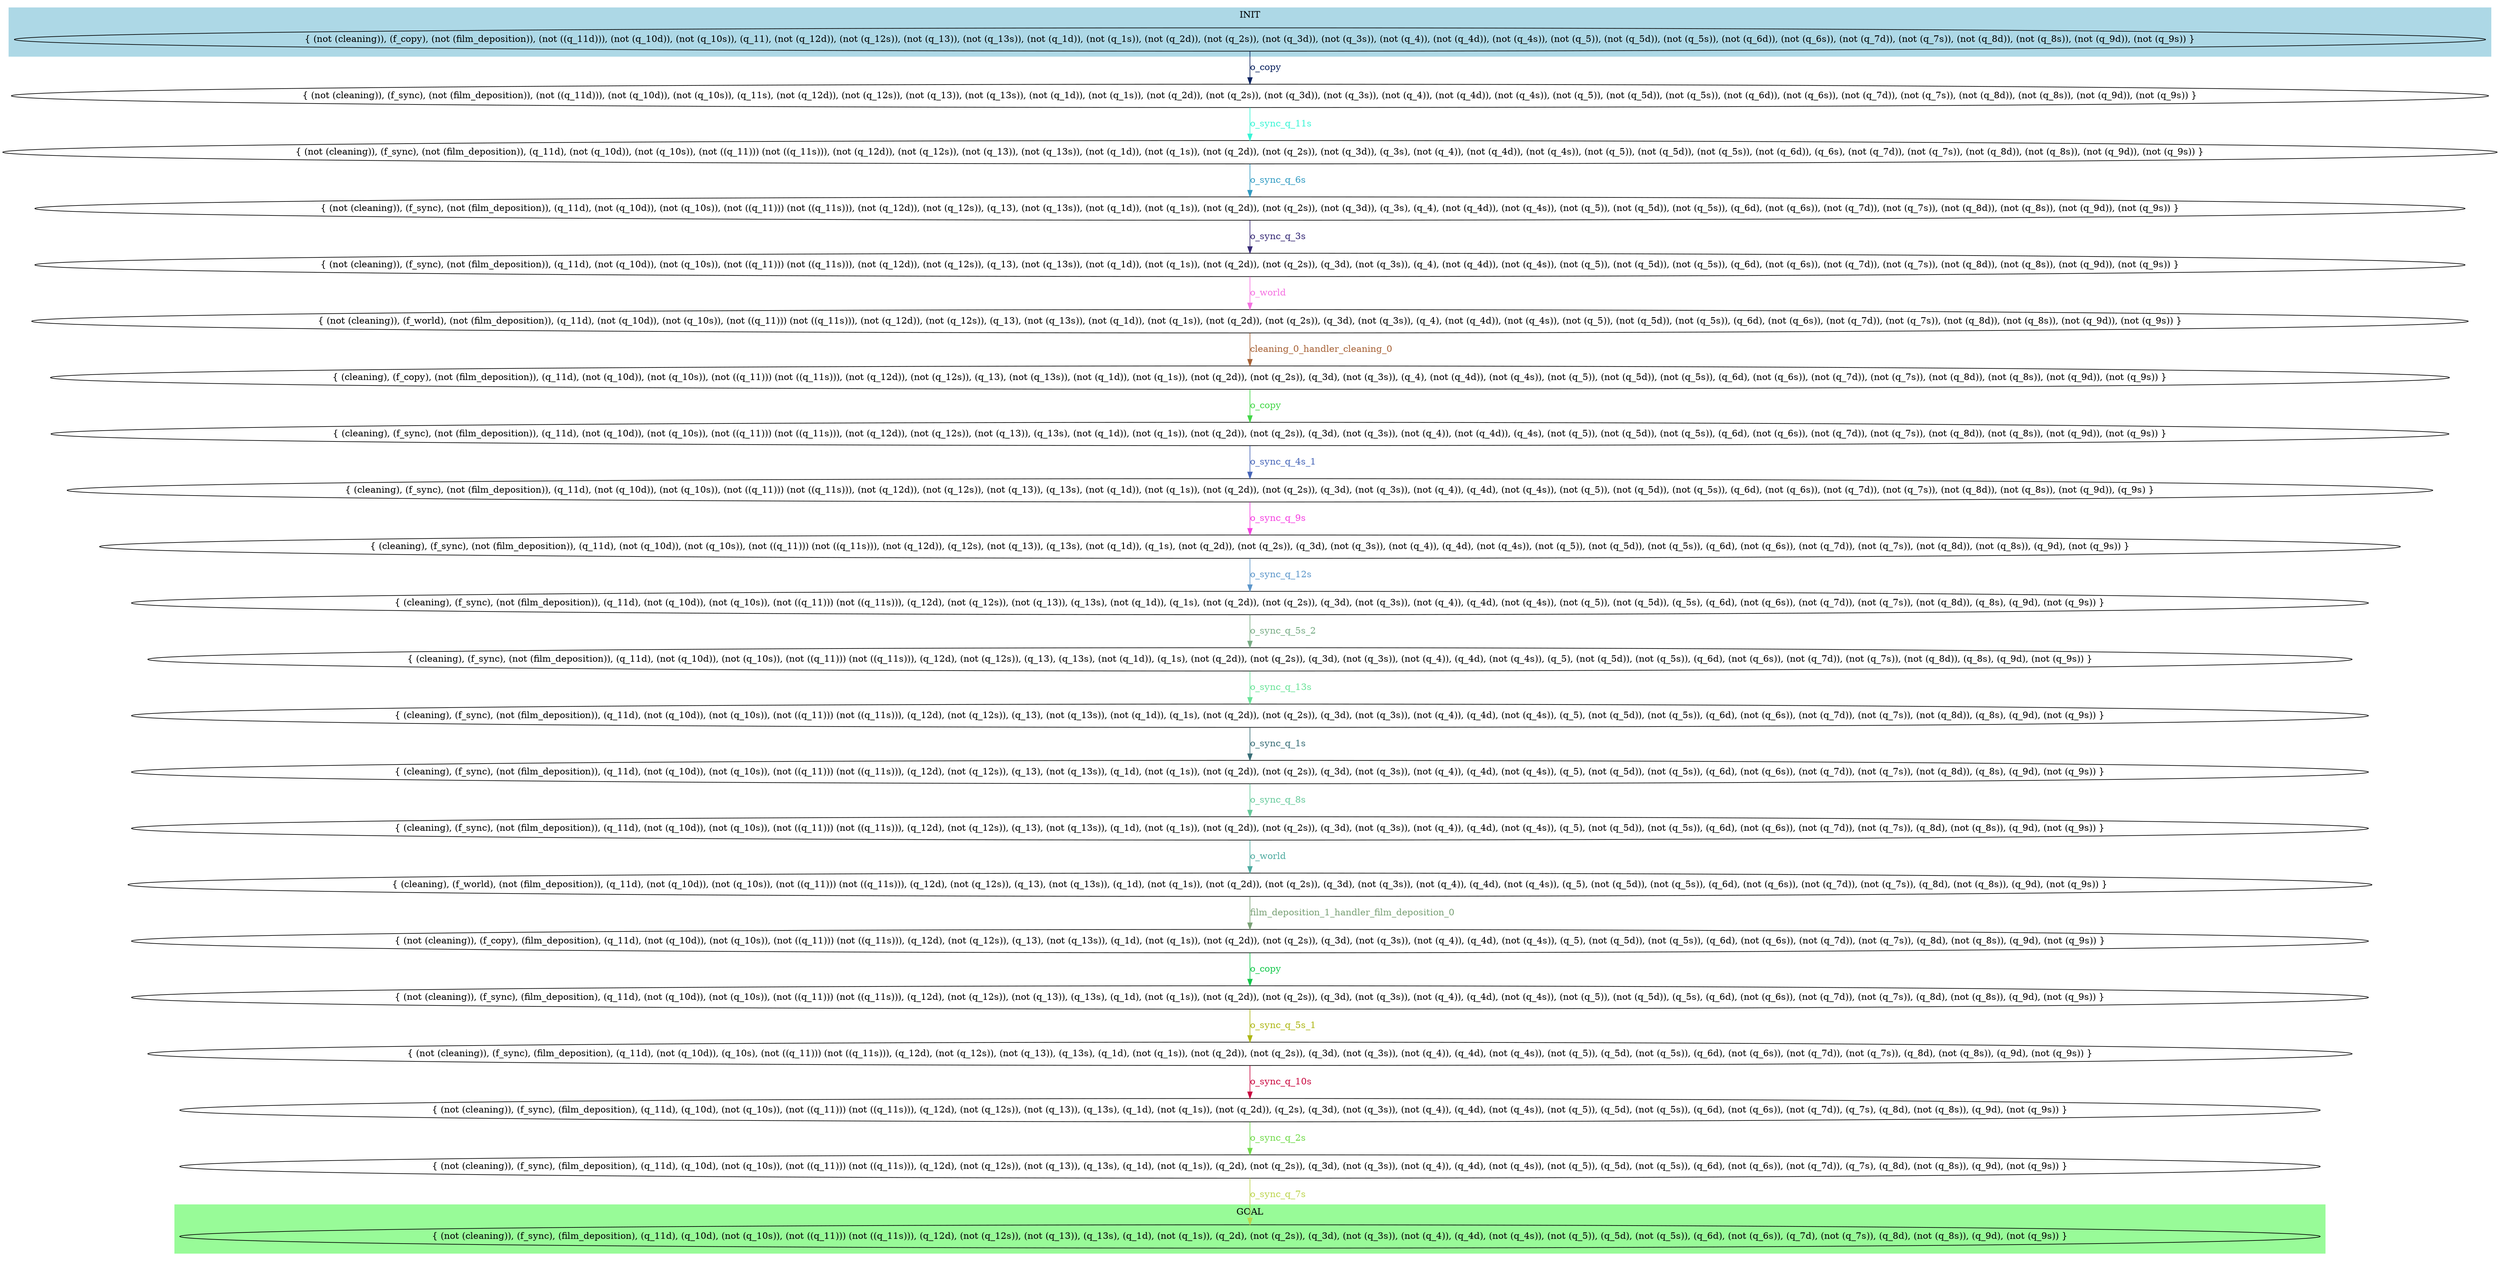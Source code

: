 digraph G {
0 [label="{ (not (cleaning)), (f_copy), (not (film_deposition)), (not ((q_11d))), (not (q_10d)), (not (q_10s)), (q_11), (not (q_12d)), (not (q_12s)), (not (q_13)), (not (q_13s)), (not (q_1d)), (not (q_1s)), (not (q_2d)), (not (q_2s)), (not (q_3d)), (not (q_3s)), (not (q_4)), (not (q_4d)), (not (q_4s)), (not (q_5)), (not (q_5d)), (not (q_5s)), (not (q_6d)), (not (q_6s)), (not (q_7d)), (not (q_7s)), (not (q_8d)), (not (q_8s)), (not (q_9d)), (not (q_9s)) }"];
1 [label="{ (not (cleaning)), (f_sync), (not (film_deposition)), (not ((q_11d))), (not (q_10d)), (not (q_10s)), (q_11s), (not (q_12d)), (not (q_12s)), (not (q_13)), (not (q_13s)), (not (q_1d)), (not (q_1s)), (not (q_2d)), (not (q_2s)), (not (q_3d)), (not (q_3s)), (not (q_4)), (not (q_4d)), (not (q_4s)), (not (q_5)), (not (q_5d)), (not (q_5s)), (not (q_6d)), (not (q_6s)), (not (q_7d)), (not (q_7s)), (not (q_8d)), (not (q_8s)), (not (q_9d)), (not (q_9s)) }"];
2 [label="{ (not (cleaning)), (f_sync), (not (film_deposition)), (q_11d), (not (q_10d)), (not (q_10s)), (not ((q_11))) (not ((q_11s))), (not (q_12d)), (not (q_12s)), (not (q_13)), (not (q_13s)), (not (q_1d)), (not (q_1s)), (not (q_2d)), (not (q_2s)), (not (q_3d)), (q_3s), (not (q_4)), (not (q_4d)), (not (q_4s)), (not (q_5)), (not (q_5d)), (not (q_5s)), (not (q_6d)), (q_6s), (not (q_7d)), (not (q_7s)), (not (q_8d)), (not (q_8s)), (not (q_9d)), (not (q_9s)) }"];
3 [label="{ (not (cleaning)), (f_sync), (not (film_deposition)), (q_11d), (not (q_10d)), (not (q_10s)), (not ((q_11))) (not ((q_11s))), (not (q_12d)), (not (q_12s)), (q_13), (not (q_13s)), (not (q_1d)), (not (q_1s)), (not (q_2d)), (not (q_2s)), (not (q_3d)), (q_3s), (q_4), (not (q_4d)), (not (q_4s)), (not (q_5)), (not (q_5d)), (not (q_5s)), (q_6d), (not (q_6s)), (not (q_7d)), (not (q_7s)), (not (q_8d)), (not (q_8s)), (not (q_9d)), (not (q_9s)) }"];
4 [label="{ (not (cleaning)), (f_sync), (not (film_deposition)), (q_11d), (not (q_10d)), (not (q_10s)), (not ((q_11))) (not ((q_11s))), (not (q_12d)), (not (q_12s)), (q_13), (not (q_13s)), (not (q_1d)), (not (q_1s)), (not (q_2d)), (not (q_2s)), (q_3d), (not (q_3s)), (q_4), (not (q_4d)), (not (q_4s)), (not (q_5)), (not (q_5d)), (not (q_5s)), (q_6d), (not (q_6s)), (not (q_7d)), (not (q_7s)), (not (q_8d)), (not (q_8s)), (not (q_9d)), (not (q_9s)) }"];
5 [label="{ (not (cleaning)), (f_world), (not (film_deposition)), (q_11d), (not (q_10d)), (not (q_10s)), (not ((q_11))) (not ((q_11s))), (not (q_12d)), (not (q_12s)), (q_13), (not (q_13s)), (not (q_1d)), (not (q_1s)), (not (q_2d)), (not (q_2s)), (q_3d), (not (q_3s)), (q_4), (not (q_4d)), (not (q_4s)), (not (q_5)), (not (q_5d)), (not (q_5s)), (q_6d), (not (q_6s)), (not (q_7d)), (not (q_7s)), (not (q_8d)), (not (q_8s)), (not (q_9d)), (not (q_9s)) }"];
6 [label="{ (cleaning), (f_copy), (not (film_deposition)), (q_11d), (not (q_10d)), (not (q_10s)), (not ((q_11))) (not ((q_11s))), (not (q_12d)), (not (q_12s)), (q_13), (not (q_13s)), (not (q_1d)), (not (q_1s)), (not (q_2d)), (not (q_2s)), (q_3d), (not (q_3s)), (q_4), (not (q_4d)), (not (q_4s)), (not (q_5)), (not (q_5d)), (not (q_5s)), (q_6d), (not (q_6s)), (not (q_7d)), (not (q_7s)), (not (q_8d)), (not (q_8s)), (not (q_9d)), (not (q_9s)) }"];
7 [label="{ (cleaning), (f_sync), (not (film_deposition)), (q_11d), (not (q_10d)), (not (q_10s)), (not ((q_11))) (not ((q_11s))), (not (q_12d)), (not (q_12s)), (not (q_13)), (q_13s), (not (q_1d)), (not (q_1s)), (not (q_2d)), (not (q_2s)), (q_3d), (not (q_3s)), (not (q_4)), (not (q_4d)), (q_4s), (not (q_5)), (not (q_5d)), (not (q_5s)), (q_6d), (not (q_6s)), (not (q_7d)), (not (q_7s)), (not (q_8d)), (not (q_8s)), (not (q_9d)), (not (q_9s)) }"];
8 [label="{ (cleaning), (f_sync), (not (film_deposition)), (q_11d), (not (q_10d)), (not (q_10s)), (not ((q_11))) (not ((q_11s))), (not (q_12d)), (not (q_12s)), (not (q_13)), (q_13s), (not (q_1d)), (not (q_1s)), (not (q_2d)), (not (q_2s)), (q_3d), (not (q_3s)), (not (q_4)), (q_4d), (not (q_4s)), (not (q_5)), (not (q_5d)), (not (q_5s)), (q_6d), (not (q_6s)), (not (q_7d)), (not (q_7s)), (not (q_8d)), (not (q_8s)), (not (q_9d)), (q_9s) }"];
9 [label="{ (cleaning), (f_sync), (not (film_deposition)), (q_11d), (not (q_10d)), (not (q_10s)), (not ((q_11))) (not ((q_11s))), (not (q_12d)), (q_12s), (not (q_13)), (q_13s), (not (q_1d)), (q_1s), (not (q_2d)), (not (q_2s)), (q_3d), (not (q_3s)), (not (q_4)), (q_4d), (not (q_4s)), (not (q_5)), (not (q_5d)), (not (q_5s)), (q_6d), (not (q_6s)), (not (q_7d)), (not (q_7s)), (not (q_8d)), (not (q_8s)), (q_9d), (not (q_9s)) }"];
10 [label="{ (cleaning), (f_sync), (not (film_deposition)), (q_11d), (not (q_10d)), (not (q_10s)), (not ((q_11))) (not ((q_11s))), (q_12d), (not (q_12s)), (not (q_13)), (q_13s), (not (q_1d)), (q_1s), (not (q_2d)), (not (q_2s)), (q_3d), (not (q_3s)), (not (q_4)), (q_4d), (not (q_4s)), (not (q_5)), (not (q_5d)), (q_5s), (q_6d), (not (q_6s)), (not (q_7d)), (not (q_7s)), (not (q_8d)), (q_8s), (q_9d), (not (q_9s)) }"];
11 [label="{ (cleaning), (f_sync), (not (film_deposition)), (q_11d), (not (q_10d)), (not (q_10s)), (not ((q_11))) (not ((q_11s))), (q_12d), (not (q_12s)), (q_13), (q_13s), (not (q_1d)), (q_1s), (not (q_2d)), (not (q_2s)), (q_3d), (not (q_3s)), (not (q_4)), (q_4d), (not (q_4s)), (q_5), (not (q_5d)), (not (q_5s)), (q_6d), (not (q_6s)), (not (q_7d)), (not (q_7s)), (not (q_8d)), (q_8s), (q_9d), (not (q_9s)) }"];
12 [label="{ (cleaning), (f_sync), (not (film_deposition)), (q_11d), (not (q_10d)), (not (q_10s)), (not ((q_11))) (not ((q_11s))), (q_12d), (not (q_12s)), (q_13), (not (q_13s)), (not (q_1d)), (q_1s), (not (q_2d)), (not (q_2s)), (q_3d), (not (q_3s)), (not (q_4)), (q_4d), (not (q_4s)), (q_5), (not (q_5d)), (not (q_5s)), (q_6d), (not (q_6s)), (not (q_7d)), (not (q_7s)), (not (q_8d)), (q_8s), (q_9d), (not (q_9s)) }"];
13 [label="{ (cleaning), (f_sync), (not (film_deposition)), (q_11d), (not (q_10d)), (not (q_10s)), (not ((q_11))) (not ((q_11s))), (q_12d), (not (q_12s)), (q_13), (not (q_13s)), (q_1d), (not (q_1s)), (not (q_2d)), (not (q_2s)), (q_3d), (not (q_3s)), (not (q_4)), (q_4d), (not (q_4s)), (q_5), (not (q_5d)), (not (q_5s)), (q_6d), (not (q_6s)), (not (q_7d)), (not (q_7s)), (not (q_8d)), (q_8s), (q_9d), (not (q_9s)) }"];
14 [label="{ (cleaning), (f_sync), (not (film_deposition)), (q_11d), (not (q_10d)), (not (q_10s)), (not ((q_11))) (not ((q_11s))), (q_12d), (not (q_12s)), (q_13), (not (q_13s)), (q_1d), (not (q_1s)), (not (q_2d)), (not (q_2s)), (q_3d), (not (q_3s)), (not (q_4)), (q_4d), (not (q_4s)), (q_5), (not (q_5d)), (not (q_5s)), (q_6d), (not (q_6s)), (not (q_7d)), (not (q_7s)), (q_8d), (not (q_8s)), (q_9d), (not (q_9s)) }"];
15 [label="{ (cleaning), (f_world), (not (film_deposition)), (q_11d), (not (q_10d)), (not (q_10s)), (not ((q_11))) (not ((q_11s))), (q_12d), (not (q_12s)), (q_13), (not (q_13s)), (q_1d), (not (q_1s)), (not (q_2d)), (not (q_2s)), (q_3d), (not (q_3s)), (not (q_4)), (q_4d), (not (q_4s)), (q_5), (not (q_5d)), (not (q_5s)), (q_6d), (not (q_6s)), (not (q_7d)), (not (q_7s)), (q_8d), (not (q_8s)), (q_9d), (not (q_9s)) }"];
16 [label="{ (not (cleaning)), (f_copy), (film_deposition), (q_11d), (not (q_10d)), (not (q_10s)), (not ((q_11))) (not ((q_11s))), (q_12d), (not (q_12s)), (q_13), (not (q_13s)), (q_1d), (not (q_1s)), (not (q_2d)), (not (q_2s)), (q_3d), (not (q_3s)), (not (q_4)), (q_4d), (not (q_4s)), (q_5), (not (q_5d)), (not (q_5s)), (q_6d), (not (q_6s)), (not (q_7d)), (not (q_7s)), (q_8d), (not (q_8s)), (q_9d), (not (q_9s)) }"];
17 [label="{ (not (cleaning)), (f_sync), (film_deposition), (q_11d), (not (q_10d)), (not (q_10s)), (not ((q_11))) (not ((q_11s))), (q_12d), (not (q_12s)), (not (q_13)), (q_13s), (q_1d), (not (q_1s)), (not (q_2d)), (not (q_2s)), (q_3d), (not (q_3s)), (not (q_4)), (q_4d), (not (q_4s)), (not (q_5)), (not (q_5d)), (q_5s), (q_6d), (not (q_6s)), (not (q_7d)), (not (q_7s)), (q_8d), (not (q_8s)), (q_9d), (not (q_9s)) }"];
18 [label="{ (not (cleaning)), (f_sync), (film_deposition), (q_11d), (not (q_10d)), (q_10s), (not ((q_11))) (not ((q_11s))), (q_12d), (not (q_12s)), (not (q_13)), (q_13s), (q_1d), (not (q_1s)), (not (q_2d)), (not (q_2s)), (q_3d), (not (q_3s)), (not (q_4)), (q_4d), (not (q_4s)), (not (q_5)), (q_5d), (not (q_5s)), (q_6d), (not (q_6s)), (not (q_7d)), (not (q_7s)), (q_8d), (not (q_8s)), (q_9d), (not (q_9s)) }"];
19 [label="{ (not (cleaning)), (f_sync), (film_deposition), (q_11d), (q_10d), (not (q_10s)), (not ((q_11))) (not ((q_11s))), (q_12d), (not (q_12s)), (not (q_13)), (q_13s), (q_1d), (not (q_1s)), (not (q_2d)), (q_2s), (q_3d), (not (q_3s)), (not (q_4)), (q_4d), (not (q_4s)), (not (q_5)), (q_5d), (not (q_5s)), (q_6d), (not (q_6s)), (not (q_7d)), (q_7s), (q_8d), (not (q_8s)), (q_9d), (not (q_9s)) }"];
20 [label="{ (not (cleaning)), (f_sync), (film_deposition), (q_11d), (q_10d), (not (q_10s)), (not ((q_11))) (not ((q_11s))), (q_12d), (not (q_12s)), (not (q_13)), (q_13s), (q_1d), (not (q_1s)), (q_2d), (not (q_2s)), (q_3d), (not (q_3s)), (not (q_4)), (q_4d), (not (q_4s)), (not (q_5)), (q_5d), (not (q_5s)), (q_6d), (not (q_6s)), (not (q_7d)), (q_7s), (q_8d), (not (q_8s)), (q_9d), (not (q_9s)) }"];
21 [label="{ (not (cleaning)), (f_sync), (film_deposition), (q_11d), (q_10d), (not (q_10s)), (not ((q_11))) (not ((q_11s))), (q_12d), (not (q_12s)), (not (q_13)), (q_13s), (q_1d), (not (q_1s)), (q_2d), (not (q_2s)), (q_3d), (not (q_3s)), (not (q_4)), (q_4d), (not (q_4s)), (not (q_5)), (q_5d), (not (q_5s)), (q_6d), (not (q_6s)), (q_7d), (not (q_7s)), (q_8d), (not (q_8s)), (q_9d), (not (q_9s)) }"];
0 -> 1 [label="o_copy", color="#0A225E", fontcolor="#0A225E"];
1 -> 2 [label="o_sync_q_11s", color="#38F5D5", fontcolor="#38F5D5"];
2 -> 3 [label="o_sync_q_6s", color="#339CC3", fontcolor="#339CC3"];
3 -> 4 [label="o_sync_q_3s", color="#352874", fontcolor="#352874"];
4 -> 5 [label="o_world", color="#F570E1", fontcolor="#F570E1"];
5 -> 6 [label="cleaning_0_handler_cleaning_0", color="#A86236", fontcolor="#A86236"];
6 -> 7 [label="o_copy", color="#41D646", fontcolor="#41D646"];
7 -> 8 [label="o_sync_q_4s_1", color="#4665B8", fontcolor="#4665B8"];
8 -> 9 [label="o_sync_q_9s", color="#F543E1", fontcolor="#F543E1"];
9 -> 10 [label="o_sync_q_12s", color="#5C96CA", fontcolor="#5C96CA"];
10 -> 11 [label="o_sync_q_5s_2", color="#79AC86", fontcolor="#79AC86"];
11 -> 12 [label="o_sync_q_13s", color="#69E398", fontcolor="#69E398"];
12 -> 13 [label="o_sync_q_1s", color="#386D76", fontcolor="#386D76"];
13 -> 14 [label="o_sync_q_8s", color="#67CA9C", fontcolor="#67CA9C"];
14 -> 15 [label="o_world", color="#4EABA0", fontcolor="#4EABA0"];
15 -> 16 [label="film_deposition_1_handler_film_deposition_0", color="#7AA176", fontcolor="#7AA176"];
16 -> 17 [label="o_copy", color="#14C84C", fontcolor="#14C84C"];
17 -> 18 [label="o_sync_q_5s_1", color="#ADB613", fontcolor="#ADB613"];
18 -> 19 [label="o_sync_q_10s", color="#CA0940", fontcolor="#CA0940"];
19 -> 20 [label="o_sync_q_2s", color="#71DA4A", fontcolor="#71DA4A"];
20 -> 21 [label="o_sync_q_7s", color="#BCD44D", fontcolor="#BCD44D"];
subgraph cluster_goal_21 {
style=filled;
color=palegreen;
21;
label="GOAL";
}
subgraph cluster_init {
style=filled;
color=lightblue;
0;
label="INIT";
}
}
